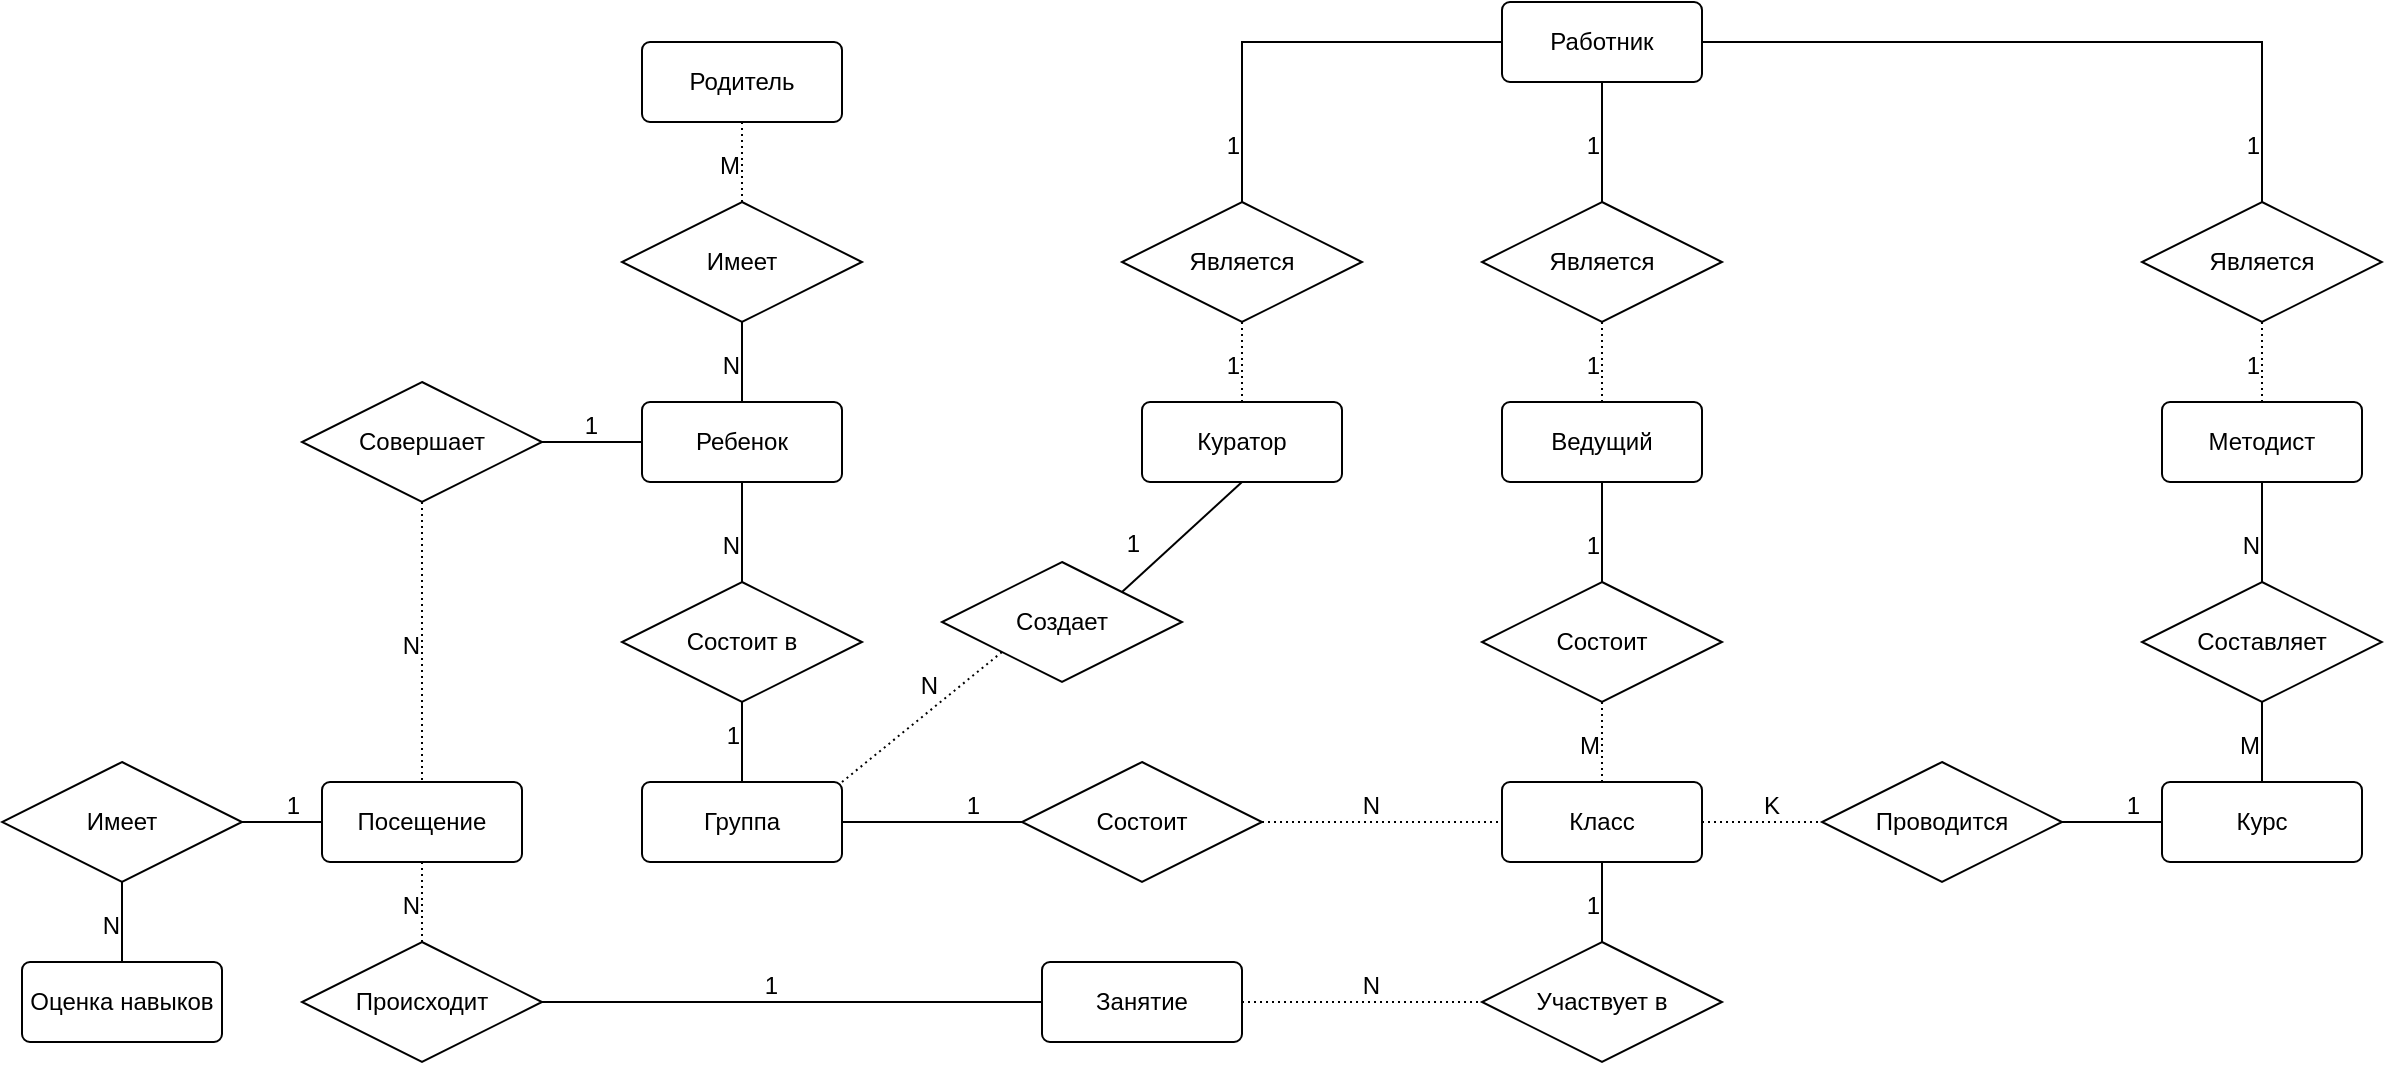 <mxfile version="24.4.4" type="device">
  <diagram name="Страница — 1" id="0p8y_p7-U32MXHyW9Bdp">
    <mxGraphModel dx="2335" dy="768" grid="1" gridSize="10" guides="1" tooltips="1" connect="1" arrows="1" fold="1" page="1" pageScale="1" pageWidth="1100" pageHeight="850" math="0" shadow="0">
      <root>
        <mxCell id="0" />
        <mxCell id="1" parent="0" />
        <mxCell id="_kTiPxym_j7PDwbYeOPP-1" value="Ребенок" style="rounded=1;arcSize=10;whiteSpace=wrap;html=1;align=center;" parent="1" vertex="1">
          <mxGeometry x="230" y="250" width="100" height="40" as="geometry" />
        </mxCell>
        <mxCell id="_kTiPxym_j7PDwbYeOPP-2" value="Группа" style="rounded=1;arcSize=10;whiteSpace=wrap;html=1;align=center;" parent="1" vertex="1">
          <mxGeometry x="230" y="440" width="100" height="40" as="geometry" />
        </mxCell>
        <mxCell id="_kTiPxym_j7PDwbYeOPP-3" value="Состоит в" style="shape=rhombus;perimeter=rhombusPerimeter;whiteSpace=wrap;html=1;align=center;" parent="1" vertex="1">
          <mxGeometry x="220" y="340" width="120" height="60" as="geometry" />
        </mxCell>
        <mxCell id="_kTiPxym_j7PDwbYeOPP-4" value="" style="endArrow=none;html=1;rounded=0;exitX=0.5;exitY=1;exitDx=0;exitDy=0;entryX=0.5;entryY=0;entryDx=0;entryDy=0;" parent="1" source="_kTiPxym_j7PDwbYeOPP-3" target="_kTiPxym_j7PDwbYeOPP-2" edge="1">
          <mxGeometry relative="1" as="geometry">
            <mxPoint x="40" y="440" as="sourcePoint" />
            <mxPoint x="200" y="440" as="targetPoint" />
          </mxGeometry>
        </mxCell>
        <mxCell id="_kTiPxym_j7PDwbYeOPP-5" value="1" style="resizable=0;html=1;whiteSpace=wrap;align=right;verticalAlign=bottom;" parent="_kTiPxym_j7PDwbYeOPP-4" connectable="0" vertex="1">
          <mxGeometry x="1" relative="1" as="geometry">
            <mxPoint y="-15" as="offset" />
          </mxGeometry>
        </mxCell>
        <mxCell id="_kTiPxym_j7PDwbYeOPP-6" value="" style="endArrow=none;html=1;rounded=0;exitX=0.5;exitY=1;exitDx=0;exitDy=0;entryX=0.5;entryY=0;entryDx=0;entryDy=0;" parent="1" source="_kTiPxym_j7PDwbYeOPP-1" target="_kTiPxym_j7PDwbYeOPP-3" edge="1">
          <mxGeometry relative="1" as="geometry">
            <mxPoint x="390" y="320" as="sourcePoint" />
            <mxPoint x="550" y="320" as="targetPoint" />
          </mxGeometry>
        </mxCell>
        <mxCell id="_kTiPxym_j7PDwbYeOPP-7" value="N" style="resizable=0;html=1;whiteSpace=wrap;align=right;verticalAlign=bottom;" parent="_kTiPxym_j7PDwbYeOPP-6" connectable="0" vertex="1">
          <mxGeometry x="1" relative="1" as="geometry">
            <mxPoint y="-10" as="offset" />
          </mxGeometry>
        </mxCell>
        <mxCell id="_kTiPxym_j7PDwbYeOPP-8" value="Работник" style="rounded=1;arcSize=10;whiteSpace=wrap;html=1;align=center;" parent="1" vertex="1">
          <mxGeometry x="660" y="50" width="100" height="40" as="geometry" />
        </mxCell>
        <mxCell id="_kTiPxym_j7PDwbYeOPP-9" value="Является" style="shape=rhombus;perimeter=rhombusPerimeter;whiteSpace=wrap;html=1;align=center;" parent="1" vertex="1">
          <mxGeometry x="470" y="150" width="120" height="60" as="geometry" />
        </mxCell>
        <mxCell id="_kTiPxym_j7PDwbYeOPP-10" value="Является" style="shape=rhombus;perimeter=rhombusPerimeter;whiteSpace=wrap;html=1;align=center;" parent="1" vertex="1">
          <mxGeometry x="650" y="150" width="120" height="60" as="geometry" />
        </mxCell>
        <mxCell id="_kTiPxym_j7PDwbYeOPP-11" value="Является" style="shape=rhombus;perimeter=rhombusPerimeter;whiteSpace=wrap;html=1;align=center;" parent="1" vertex="1">
          <mxGeometry x="980" y="150" width="120" height="60" as="geometry" />
        </mxCell>
        <mxCell id="_kTiPxym_j7PDwbYeOPP-12" value="Куратор" style="rounded=1;arcSize=10;whiteSpace=wrap;html=1;align=center;" parent="1" vertex="1">
          <mxGeometry x="480" y="250" width="100" height="40" as="geometry" />
        </mxCell>
        <mxCell id="_kTiPxym_j7PDwbYeOPP-13" value="Ведущий" style="rounded=1;arcSize=10;whiteSpace=wrap;html=1;align=center;" parent="1" vertex="1">
          <mxGeometry x="660" y="250" width="100" height="40" as="geometry" />
        </mxCell>
        <mxCell id="_kTiPxym_j7PDwbYeOPP-14" value="Методист" style="rounded=1;arcSize=10;whiteSpace=wrap;html=1;align=center;" parent="1" vertex="1">
          <mxGeometry x="990" y="250" width="100" height="40" as="geometry" />
        </mxCell>
        <mxCell id="_kTiPxym_j7PDwbYeOPP-15" value="" style="endArrow=none;html=1;rounded=0;exitX=0.5;exitY=1;exitDx=0;exitDy=0;entryX=0.5;entryY=0;entryDx=0;entryDy=0;" parent="1" source="_kTiPxym_j7PDwbYeOPP-8" target="_kTiPxym_j7PDwbYeOPP-10" edge="1">
          <mxGeometry relative="1" as="geometry">
            <mxPoint x="690" y="350" as="sourcePoint" />
            <mxPoint x="850" y="350" as="targetPoint" />
          </mxGeometry>
        </mxCell>
        <mxCell id="_kTiPxym_j7PDwbYeOPP-16" value="1" style="resizable=0;html=1;whiteSpace=wrap;align=right;verticalAlign=bottom;" parent="_kTiPxym_j7PDwbYeOPP-15" connectable="0" vertex="1">
          <mxGeometry x="1" relative="1" as="geometry">
            <mxPoint y="-20" as="offset" />
          </mxGeometry>
        </mxCell>
        <mxCell id="_kTiPxym_j7PDwbYeOPP-17" value="" style="endArrow=none;html=1;rounded=0;exitX=0;exitY=0.5;exitDx=0;exitDy=0;entryX=0.5;entryY=0;entryDx=0;entryDy=0;" parent="1" source="_kTiPxym_j7PDwbYeOPP-8" target="_kTiPxym_j7PDwbYeOPP-9" edge="1">
          <mxGeometry relative="1" as="geometry">
            <mxPoint x="520" y="110" as="sourcePoint" />
            <mxPoint x="680" y="110" as="targetPoint" />
            <Array as="points">
              <mxPoint x="530" y="70" />
            </Array>
          </mxGeometry>
        </mxCell>
        <mxCell id="_kTiPxym_j7PDwbYeOPP-18" value="1" style="resizable=0;html=1;whiteSpace=wrap;align=right;verticalAlign=bottom;" parent="_kTiPxym_j7PDwbYeOPP-17" connectable="0" vertex="1">
          <mxGeometry x="1" relative="1" as="geometry">
            <mxPoint y="-20" as="offset" />
          </mxGeometry>
        </mxCell>
        <mxCell id="_kTiPxym_j7PDwbYeOPP-19" value="" style="endArrow=none;html=1;rounded=0;exitX=1;exitY=0.5;exitDx=0;exitDy=0;entryX=0.5;entryY=0;entryDx=0;entryDy=0;" parent="1" source="_kTiPxym_j7PDwbYeOPP-8" target="_kTiPxym_j7PDwbYeOPP-11" edge="1">
          <mxGeometry relative="1" as="geometry">
            <mxPoint x="860" y="80" as="sourcePoint" />
            <mxPoint x="1020" y="80" as="targetPoint" />
            <Array as="points">
              <mxPoint x="1040" y="70" />
            </Array>
          </mxGeometry>
        </mxCell>
        <mxCell id="_kTiPxym_j7PDwbYeOPP-20" value="1" style="resizable=0;html=1;whiteSpace=wrap;align=right;verticalAlign=bottom;" parent="_kTiPxym_j7PDwbYeOPP-19" connectable="0" vertex="1">
          <mxGeometry x="1" relative="1" as="geometry">
            <mxPoint y="-20" as="offset" />
          </mxGeometry>
        </mxCell>
        <mxCell id="_kTiPxym_j7PDwbYeOPP-21" value="" style="endArrow=none;html=1;rounded=0;dashed=1;dashPattern=1 2;exitX=0.5;exitY=1;exitDx=0;exitDy=0;entryX=0.5;entryY=0;entryDx=0;entryDy=0;" parent="1" source="_kTiPxym_j7PDwbYeOPP-9" target="_kTiPxym_j7PDwbYeOPP-12" edge="1">
          <mxGeometry relative="1" as="geometry">
            <mxPoint x="590" y="340" as="sourcePoint" />
            <mxPoint x="750" y="340" as="targetPoint" />
          </mxGeometry>
        </mxCell>
        <mxCell id="_kTiPxym_j7PDwbYeOPP-22" value="1" style="resizable=0;html=1;whiteSpace=wrap;align=right;verticalAlign=bottom;" parent="_kTiPxym_j7PDwbYeOPP-21" connectable="0" vertex="1">
          <mxGeometry x="1" relative="1" as="geometry">
            <mxPoint y="-10" as="offset" />
          </mxGeometry>
        </mxCell>
        <mxCell id="_kTiPxym_j7PDwbYeOPP-23" value="" style="endArrow=none;html=1;rounded=0;dashed=1;dashPattern=1 2;exitX=0.5;exitY=1;exitDx=0;exitDy=0;entryX=0.5;entryY=0;entryDx=0;entryDy=0;" parent="1" source="_kTiPxym_j7PDwbYeOPP-10" target="_kTiPxym_j7PDwbYeOPP-13" edge="1">
          <mxGeometry relative="1" as="geometry">
            <mxPoint x="590" y="340" as="sourcePoint" />
            <mxPoint x="750" y="340" as="targetPoint" />
          </mxGeometry>
        </mxCell>
        <mxCell id="_kTiPxym_j7PDwbYeOPP-24" value="1" style="resizable=0;html=1;whiteSpace=wrap;align=right;verticalAlign=bottom;" parent="_kTiPxym_j7PDwbYeOPP-23" connectable="0" vertex="1">
          <mxGeometry x="1" relative="1" as="geometry">
            <mxPoint y="-10" as="offset" />
          </mxGeometry>
        </mxCell>
        <mxCell id="_kTiPxym_j7PDwbYeOPP-25" value="" style="endArrow=none;html=1;rounded=0;dashed=1;dashPattern=1 2;exitX=0.5;exitY=1;exitDx=0;exitDy=0;entryX=0.5;entryY=0;entryDx=0;entryDy=0;" parent="1" source="_kTiPxym_j7PDwbYeOPP-11" target="_kTiPxym_j7PDwbYeOPP-14" edge="1">
          <mxGeometry relative="1" as="geometry">
            <mxPoint x="820" y="330" as="sourcePoint" />
            <mxPoint x="980" y="330" as="targetPoint" />
          </mxGeometry>
        </mxCell>
        <mxCell id="_kTiPxym_j7PDwbYeOPP-26" value="1" style="resizable=0;html=1;whiteSpace=wrap;align=right;verticalAlign=bottom;" parent="_kTiPxym_j7PDwbYeOPP-25" connectable="0" vertex="1">
          <mxGeometry x="1" relative="1" as="geometry">
            <mxPoint y="-10" as="offset" />
          </mxGeometry>
        </mxCell>
        <mxCell id="_kTiPxym_j7PDwbYeOPP-27" value="Создает" style="shape=rhombus;perimeter=rhombusPerimeter;whiteSpace=wrap;html=1;align=center;" parent="1" vertex="1">
          <mxGeometry x="380" y="330" width="120" height="60" as="geometry" />
        </mxCell>
        <mxCell id="_kTiPxym_j7PDwbYeOPP-30" value="" style="endArrow=none;html=1;rounded=0;exitX=1;exitY=0;exitDx=0;exitDy=0;entryX=0.5;entryY=1;entryDx=0;entryDy=0;" parent="1" source="_kTiPxym_j7PDwbYeOPP-27" target="_kTiPxym_j7PDwbYeOPP-12" edge="1">
          <mxGeometry relative="1" as="geometry">
            <mxPoint x="530" y="340" as="sourcePoint" />
            <mxPoint x="690" y="340" as="targetPoint" />
          </mxGeometry>
        </mxCell>
        <mxCell id="_kTiPxym_j7PDwbYeOPP-31" value="1" style="resizable=0;html=1;whiteSpace=wrap;align=right;verticalAlign=bottom;" parent="_kTiPxym_j7PDwbYeOPP-30" connectable="0" vertex="1">
          <mxGeometry x="1" relative="1" as="geometry">
            <mxPoint x="-50" y="40" as="offset" />
          </mxGeometry>
        </mxCell>
        <mxCell id="_kTiPxym_j7PDwbYeOPP-32" value="Составляет" style="shape=rhombus;perimeter=rhombusPerimeter;whiteSpace=wrap;html=1;align=center;" parent="1" vertex="1">
          <mxGeometry x="980" y="340" width="120" height="60" as="geometry" />
        </mxCell>
        <mxCell id="_kTiPxym_j7PDwbYeOPP-33" value="Курс" style="rounded=1;arcSize=10;whiteSpace=wrap;html=1;align=center;" parent="1" vertex="1">
          <mxGeometry x="990" y="440" width="100" height="40" as="geometry" />
        </mxCell>
        <mxCell id="_kTiPxym_j7PDwbYeOPP-34" value="" style="endArrow=none;html=1;rounded=0;exitX=0.5;exitY=1;exitDx=0;exitDy=0;entryX=0.5;entryY=0;entryDx=0;entryDy=0;" parent="1" source="_kTiPxym_j7PDwbYeOPP-14" target="_kTiPxym_j7PDwbYeOPP-32" edge="1">
          <mxGeometry relative="1" as="geometry">
            <mxPoint x="840" y="360" as="sourcePoint" />
            <mxPoint x="1000" y="360" as="targetPoint" />
          </mxGeometry>
        </mxCell>
        <mxCell id="_kTiPxym_j7PDwbYeOPP-35" value="N" style="resizable=0;html=1;whiteSpace=wrap;align=right;verticalAlign=bottom;" parent="_kTiPxym_j7PDwbYeOPP-34" connectable="0" vertex="1">
          <mxGeometry x="1" relative="1" as="geometry">
            <mxPoint y="-10" as="offset" />
          </mxGeometry>
        </mxCell>
        <mxCell id="_kTiPxym_j7PDwbYeOPP-38" value="" style="endArrow=none;html=1;rounded=0;exitX=0.5;exitY=1;exitDx=0;exitDy=0;entryX=0.5;entryY=0;entryDx=0;entryDy=0;" parent="1" source="_kTiPxym_j7PDwbYeOPP-32" target="_kTiPxym_j7PDwbYeOPP-33" edge="1">
          <mxGeometry relative="1" as="geometry">
            <mxPoint x="810" y="420" as="sourcePoint" />
            <mxPoint x="970" y="420" as="targetPoint" />
          </mxGeometry>
        </mxCell>
        <mxCell id="_kTiPxym_j7PDwbYeOPP-39" value="M" style="resizable=0;html=1;whiteSpace=wrap;align=right;verticalAlign=bottom;" parent="_kTiPxym_j7PDwbYeOPP-38" connectable="0" vertex="1">
          <mxGeometry x="1" relative="1" as="geometry">
            <mxPoint y="-10" as="offset" />
          </mxGeometry>
        </mxCell>
        <mxCell id="_kTiPxym_j7PDwbYeOPP-41" value="Класс" style="rounded=1;arcSize=10;whiteSpace=wrap;html=1;align=center;" parent="1" vertex="1">
          <mxGeometry x="660" y="440" width="100" height="40" as="geometry" />
        </mxCell>
        <mxCell id="_kTiPxym_j7PDwbYeOPP-42" value="Проводится" style="shape=rhombus;perimeter=rhombusPerimeter;whiteSpace=wrap;html=1;align=center;" parent="1" vertex="1">
          <mxGeometry x="820" y="430" width="120" height="60" as="geometry" />
        </mxCell>
        <mxCell id="_kTiPxym_j7PDwbYeOPP-43" value="Состоит" style="shape=rhombus;perimeter=rhombusPerimeter;whiteSpace=wrap;html=1;align=center;" parent="1" vertex="1">
          <mxGeometry x="650" y="340" width="120" height="60" as="geometry" />
        </mxCell>
        <mxCell id="_kTiPxym_j7PDwbYeOPP-44" value="Состоит" style="shape=rhombus;perimeter=rhombusPerimeter;whiteSpace=wrap;html=1;align=center;" parent="1" vertex="1">
          <mxGeometry x="420" y="430" width="120" height="60" as="geometry" />
        </mxCell>
        <mxCell id="_kTiPxym_j7PDwbYeOPP-47" value="" style="endArrow=none;html=1;rounded=0;exitX=1;exitY=0.5;exitDx=0;exitDy=0;entryX=0;entryY=0.5;entryDx=0;entryDy=0;" parent="1" source="_kTiPxym_j7PDwbYeOPP-42" target="_kTiPxym_j7PDwbYeOPP-33" edge="1">
          <mxGeometry relative="1" as="geometry">
            <mxPoint x="860" y="520" as="sourcePoint" />
            <mxPoint x="1020" y="520" as="targetPoint" />
          </mxGeometry>
        </mxCell>
        <mxCell id="_kTiPxym_j7PDwbYeOPP-48" value="1" style="resizable=0;html=1;whiteSpace=wrap;align=right;verticalAlign=bottom;" parent="_kTiPxym_j7PDwbYeOPP-47" connectable="0" vertex="1">
          <mxGeometry x="1" relative="1" as="geometry">
            <mxPoint x="-10" as="offset" />
          </mxGeometry>
        </mxCell>
        <mxCell id="_kTiPxym_j7PDwbYeOPP-49" value="" style="endArrow=none;html=1;rounded=0;exitX=0.5;exitY=1;exitDx=0;exitDy=0;entryX=0.5;entryY=0;entryDx=0;entryDy=0;" parent="1" source="_kTiPxym_j7PDwbYeOPP-13" target="_kTiPxym_j7PDwbYeOPP-43" edge="1">
          <mxGeometry relative="1" as="geometry">
            <mxPoint x="750" y="320" as="sourcePoint" />
            <mxPoint x="910" y="320" as="targetPoint" />
          </mxGeometry>
        </mxCell>
        <mxCell id="_kTiPxym_j7PDwbYeOPP-50" value="1" style="resizable=0;html=1;whiteSpace=wrap;align=right;verticalAlign=bottom;" parent="_kTiPxym_j7PDwbYeOPP-49" connectable="0" vertex="1">
          <mxGeometry x="1" relative="1" as="geometry">
            <mxPoint y="-10" as="offset" />
          </mxGeometry>
        </mxCell>
        <mxCell id="_kTiPxym_j7PDwbYeOPP-51" value="" style="endArrow=none;html=1;rounded=0;exitX=1;exitY=0.5;exitDx=0;exitDy=0;entryX=0;entryY=0.5;entryDx=0;entryDy=0;" parent="1" source="_kTiPxym_j7PDwbYeOPP-2" target="_kTiPxym_j7PDwbYeOPP-44" edge="1">
          <mxGeometry relative="1" as="geometry">
            <mxPoint x="360" y="510" as="sourcePoint" />
            <mxPoint x="520" y="510" as="targetPoint" />
          </mxGeometry>
        </mxCell>
        <mxCell id="_kTiPxym_j7PDwbYeOPP-52" value="1" style="resizable=0;html=1;whiteSpace=wrap;align=right;verticalAlign=bottom;" parent="_kTiPxym_j7PDwbYeOPP-51" connectable="0" vertex="1">
          <mxGeometry x="1" relative="1" as="geometry">
            <mxPoint x="-20" as="offset" />
          </mxGeometry>
        </mxCell>
        <mxCell id="_kTiPxym_j7PDwbYeOPP-53" value="" style="endArrow=none;html=1;rounded=0;dashed=1;dashPattern=1 2;exitX=1;exitY=0.5;exitDx=0;exitDy=0;entryX=0;entryY=0.5;entryDx=0;entryDy=0;" parent="1" source="_kTiPxym_j7PDwbYeOPP-44" target="_kTiPxym_j7PDwbYeOPP-41" edge="1">
          <mxGeometry relative="1" as="geometry">
            <mxPoint x="680" y="490" as="sourcePoint" />
            <mxPoint x="840" y="490" as="targetPoint" />
          </mxGeometry>
        </mxCell>
        <mxCell id="_kTiPxym_j7PDwbYeOPP-54" value="N" style="resizable=0;html=1;whiteSpace=wrap;align=right;verticalAlign=bottom;" parent="_kTiPxym_j7PDwbYeOPP-53" connectable="0" vertex="1">
          <mxGeometry x="1" relative="1" as="geometry">
            <mxPoint x="-60" as="offset" />
          </mxGeometry>
        </mxCell>
        <mxCell id="_kTiPxym_j7PDwbYeOPP-55" value="" style="endArrow=none;html=1;rounded=0;dashed=1;dashPattern=1 2;exitX=1;exitY=0.5;exitDx=0;exitDy=0;entryX=0;entryY=0.5;entryDx=0;entryDy=0;" parent="1" source="_kTiPxym_j7PDwbYeOPP-41" target="_kTiPxym_j7PDwbYeOPP-42" edge="1">
          <mxGeometry relative="1" as="geometry">
            <mxPoint x="710" y="520" as="sourcePoint" />
            <mxPoint x="780" y="460" as="targetPoint" />
          </mxGeometry>
        </mxCell>
        <mxCell id="_kTiPxym_j7PDwbYeOPP-56" value="K" style="resizable=0;html=1;whiteSpace=wrap;align=right;verticalAlign=bottom;" parent="_kTiPxym_j7PDwbYeOPP-55" connectable="0" vertex="1">
          <mxGeometry x="1" relative="1" as="geometry">
            <mxPoint x="-20" as="offset" />
          </mxGeometry>
        </mxCell>
        <mxCell id="_kTiPxym_j7PDwbYeOPP-57" value="" style="endArrow=none;html=1;rounded=0;dashed=1;dashPattern=1 2;exitX=0.5;exitY=1;exitDx=0;exitDy=0;entryX=0.5;entryY=0;entryDx=0;entryDy=0;" parent="1" source="_kTiPxym_j7PDwbYeOPP-43" target="_kTiPxym_j7PDwbYeOPP-41" edge="1">
          <mxGeometry relative="1" as="geometry">
            <mxPoint x="770" y="400" as="sourcePoint" />
            <mxPoint x="930" y="400" as="targetPoint" />
          </mxGeometry>
        </mxCell>
        <mxCell id="_kTiPxym_j7PDwbYeOPP-58" value="M" style="resizable=0;html=1;whiteSpace=wrap;align=right;verticalAlign=bottom;" parent="_kTiPxym_j7PDwbYeOPP-57" connectable="0" vertex="1">
          <mxGeometry x="1" relative="1" as="geometry">
            <mxPoint y="-10" as="offset" />
          </mxGeometry>
        </mxCell>
        <mxCell id="_kTiPxym_j7PDwbYeOPP-68" value="Участвует в" style="shape=rhombus;perimeter=rhombusPerimeter;whiteSpace=wrap;html=1;align=center;" parent="1" vertex="1">
          <mxGeometry x="650" y="520" width="120" height="60" as="geometry" />
        </mxCell>
        <mxCell id="_kTiPxym_j7PDwbYeOPP-69" value="Занятие" style="rounded=1;arcSize=10;whiteSpace=wrap;html=1;align=center;" parent="1" vertex="1">
          <mxGeometry x="430" y="530" width="100" height="40" as="geometry" />
        </mxCell>
        <mxCell id="_kTiPxym_j7PDwbYeOPP-72" value="" style="endArrow=none;html=1;rounded=0;dashed=1;dashPattern=1 2;exitX=1;exitY=0.5;exitDx=0;exitDy=0;entryX=0;entryY=0.5;entryDx=0;entryDy=0;" parent="1" source="_kTiPxym_j7PDwbYeOPP-69" target="_kTiPxym_j7PDwbYeOPP-68" edge="1">
          <mxGeometry relative="1" as="geometry">
            <mxPoint x="520" y="580" as="sourcePoint" />
            <mxPoint x="680" y="580" as="targetPoint" />
          </mxGeometry>
        </mxCell>
        <mxCell id="_kTiPxym_j7PDwbYeOPP-73" value="N" style="resizable=0;html=1;whiteSpace=wrap;align=right;verticalAlign=bottom;" parent="_kTiPxym_j7PDwbYeOPP-72" connectable="0" vertex="1">
          <mxGeometry x="1" relative="1" as="geometry">
            <mxPoint x="-50" as="offset" />
          </mxGeometry>
        </mxCell>
        <mxCell id="_kTiPxym_j7PDwbYeOPP-74" value="" style="endArrow=none;html=1;rounded=0;exitX=0.5;exitY=1;exitDx=0;exitDy=0;entryX=0.5;entryY=0;entryDx=0;entryDy=0;" parent="1" source="_kTiPxym_j7PDwbYeOPP-41" target="_kTiPxym_j7PDwbYeOPP-68" edge="1">
          <mxGeometry relative="1" as="geometry">
            <mxPoint x="750" y="520" as="sourcePoint" />
            <mxPoint x="910" y="520" as="targetPoint" />
          </mxGeometry>
        </mxCell>
        <mxCell id="_kTiPxym_j7PDwbYeOPP-75" value="1" style="resizable=0;html=1;whiteSpace=wrap;align=right;verticalAlign=bottom;" parent="_kTiPxym_j7PDwbYeOPP-74" connectable="0" vertex="1">
          <mxGeometry x="1" relative="1" as="geometry">
            <mxPoint y="-10" as="offset" />
          </mxGeometry>
        </mxCell>
        <mxCell id="_kTiPxym_j7PDwbYeOPP-76" value="Посещение" style="rounded=1;arcSize=10;whiteSpace=wrap;html=1;align=center;" parent="1" vertex="1">
          <mxGeometry x="70" y="440" width="100" height="40" as="geometry" />
        </mxCell>
        <mxCell id="_kTiPxym_j7PDwbYeOPP-77" value="Совершает" style="shape=rhombus;perimeter=rhombusPerimeter;whiteSpace=wrap;html=1;align=center;" parent="1" vertex="1">
          <mxGeometry x="60" y="240" width="120" height="60" as="geometry" />
        </mxCell>
        <mxCell id="_kTiPxym_j7PDwbYeOPP-78" value="" style="endArrow=none;html=1;rounded=0;exitX=1;exitY=0.5;exitDx=0;exitDy=0;entryX=0;entryY=0.5;entryDx=0;entryDy=0;" parent="1" source="_kTiPxym_j7PDwbYeOPP-77" target="_kTiPxym_j7PDwbYeOPP-1" edge="1">
          <mxGeometry relative="1" as="geometry">
            <mxPoint x="190" y="150" as="sourcePoint" />
            <mxPoint x="350" y="150" as="targetPoint" />
          </mxGeometry>
        </mxCell>
        <mxCell id="_kTiPxym_j7PDwbYeOPP-79" value="1" style="resizable=0;html=1;whiteSpace=wrap;align=right;verticalAlign=bottom;" parent="_kTiPxym_j7PDwbYeOPP-78" connectable="0" vertex="1">
          <mxGeometry x="1" relative="1" as="geometry">
            <mxPoint x="-21" as="offset" />
          </mxGeometry>
        </mxCell>
        <mxCell id="_kTiPxym_j7PDwbYeOPP-82" value="Происходит" style="shape=rhombus;perimeter=rhombusPerimeter;whiteSpace=wrap;html=1;align=center;" parent="1" vertex="1">
          <mxGeometry x="60" y="520" width="120" height="60" as="geometry" />
        </mxCell>
        <mxCell id="_kTiPxym_j7PDwbYeOPP-83" value="" style="endArrow=none;html=1;rounded=0;dashed=1;dashPattern=1 2;exitX=0.5;exitY=1;exitDx=0;exitDy=0;entryX=0.5;entryY=0;entryDx=0;entryDy=0;" parent="1" source="_kTiPxym_j7PDwbYeOPP-77" target="_kTiPxym_j7PDwbYeOPP-76" edge="1">
          <mxGeometry relative="1" as="geometry">
            <mxPoint x="100" y="370" as="sourcePoint" />
            <mxPoint x="260" y="370" as="targetPoint" />
          </mxGeometry>
        </mxCell>
        <mxCell id="_kTiPxym_j7PDwbYeOPP-84" value="N" style="resizable=0;html=1;whiteSpace=wrap;align=right;verticalAlign=bottom;" parent="_kTiPxym_j7PDwbYeOPP-83" connectable="0" vertex="1">
          <mxGeometry x="1" relative="1" as="geometry">
            <mxPoint y="-60" as="offset" />
          </mxGeometry>
        </mxCell>
        <mxCell id="_kTiPxym_j7PDwbYeOPP-85" value="" style="endArrow=none;html=1;rounded=0;exitX=1;exitY=0.5;exitDx=0;exitDy=0;entryX=0;entryY=0.5;entryDx=0;entryDy=0;" parent="1" source="_kTiPxym_j7PDwbYeOPP-82" target="_kTiPxym_j7PDwbYeOPP-69" edge="1">
          <mxGeometry relative="1" as="geometry">
            <mxPoint x="230" y="550" as="sourcePoint" />
            <mxPoint x="390" y="550" as="targetPoint" />
          </mxGeometry>
        </mxCell>
        <mxCell id="_kTiPxym_j7PDwbYeOPP-86" value="1" style="resizable=0;html=1;whiteSpace=wrap;align=right;verticalAlign=bottom;" parent="_kTiPxym_j7PDwbYeOPP-85" connectable="0" vertex="1">
          <mxGeometry x="1" relative="1" as="geometry">
            <mxPoint x="-131" as="offset" />
          </mxGeometry>
        </mxCell>
        <mxCell id="_kTiPxym_j7PDwbYeOPP-87" value="" style="endArrow=none;html=1;rounded=0;dashed=1;dashPattern=1 2;exitX=0.5;exitY=1;exitDx=0;exitDy=0;entryX=0.5;entryY=0;entryDx=0;entryDy=0;" parent="1" source="_kTiPxym_j7PDwbYeOPP-76" target="_kTiPxym_j7PDwbYeOPP-82" edge="1">
          <mxGeometry relative="1" as="geometry">
            <mxPoint x="100" y="500" as="sourcePoint" />
            <mxPoint x="260" y="500" as="targetPoint" />
          </mxGeometry>
        </mxCell>
        <mxCell id="_kTiPxym_j7PDwbYeOPP-88" value="N" style="resizable=0;html=1;whiteSpace=wrap;align=right;verticalAlign=bottom;" parent="_kTiPxym_j7PDwbYeOPP-87" connectable="0" vertex="1">
          <mxGeometry x="1" relative="1" as="geometry">
            <mxPoint y="-10" as="offset" />
          </mxGeometry>
        </mxCell>
        <mxCell id="_kTiPxym_j7PDwbYeOPP-89" value="Имеет" style="shape=rhombus;perimeter=rhombusPerimeter;whiteSpace=wrap;html=1;align=center;" parent="1" vertex="1">
          <mxGeometry x="-90" y="430" width="120" height="60" as="geometry" />
        </mxCell>
        <mxCell id="_kTiPxym_j7PDwbYeOPP-90" value="Оценка навыков" style="rounded=1;arcSize=10;whiteSpace=wrap;html=1;align=center;" parent="1" vertex="1">
          <mxGeometry x="-80" y="530" width="100" height="40" as="geometry" />
        </mxCell>
        <mxCell id="_kTiPxym_j7PDwbYeOPP-91" value="" style="endArrow=none;html=1;rounded=0;exitX=0.5;exitY=1;exitDx=0;exitDy=0;entryX=0.5;entryY=0;entryDx=0;entryDy=0;" parent="1" source="_kTiPxym_j7PDwbYeOPP-89" target="_kTiPxym_j7PDwbYeOPP-90" edge="1">
          <mxGeometry relative="1" as="geometry">
            <mxPoint x="-180" y="510" as="sourcePoint" />
            <mxPoint x="-20" y="510" as="targetPoint" />
          </mxGeometry>
        </mxCell>
        <mxCell id="_kTiPxym_j7PDwbYeOPP-92" value="N" style="resizable=0;html=1;whiteSpace=wrap;align=right;verticalAlign=bottom;" parent="_kTiPxym_j7PDwbYeOPP-91" connectable="0" vertex="1">
          <mxGeometry x="1" relative="1" as="geometry">
            <mxPoint y="-10" as="offset" />
          </mxGeometry>
        </mxCell>
        <mxCell id="_kTiPxym_j7PDwbYeOPP-93" value="" style="endArrow=none;html=1;rounded=0;exitX=1;exitY=0.5;exitDx=0;exitDy=0;entryX=0;entryY=0.5;entryDx=0;entryDy=0;" parent="1" source="_kTiPxym_j7PDwbYeOPP-89" target="_kTiPxym_j7PDwbYeOPP-76" edge="1">
          <mxGeometry relative="1" as="geometry">
            <mxPoint x="-90" y="340" as="sourcePoint" />
            <mxPoint x="70" y="340" as="targetPoint" />
          </mxGeometry>
        </mxCell>
        <mxCell id="_kTiPxym_j7PDwbYeOPP-94" value="1" style="resizable=0;html=1;whiteSpace=wrap;align=right;verticalAlign=bottom;" parent="_kTiPxym_j7PDwbYeOPP-93" connectable="0" vertex="1">
          <mxGeometry x="1" relative="1" as="geometry">
            <mxPoint x="-10" as="offset" />
          </mxGeometry>
        </mxCell>
        <mxCell id="pCwg-_sepIPihJOFFdp4-1" value="Родитель" style="rounded=1;arcSize=10;whiteSpace=wrap;html=1;align=center;" vertex="1" parent="1">
          <mxGeometry x="230" y="70" width="100" height="40" as="geometry" />
        </mxCell>
        <mxCell id="pCwg-_sepIPihJOFFdp4-2" value="Имеет" style="shape=rhombus;perimeter=rhombusPerimeter;whiteSpace=wrap;html=1;align=center;" vertex="1" parent="1">
          <mxGeometry x="220" y="150" width="120" height="60" as="geometry" />
        </mxCell>
        <mxCell id="pCwg-_sepIPihJOFFdp4-3" value="" style="endArrow=none;html=1;rounded=0;dashed=1;dashPattern=1 2;exitX=1;exitY=0;exitDx=0;exitDy=0;entryX=0;entryY=1;entryDx=0;entryDy=0;" edge="1" parent="1" source="_kTiPxym_j7PDwbYeOPP-2" target="_kTiPxym_j7PDwbYeOPP-27">
          <mxGeometry relative="1" as="geometry">
            <mxPoint x="350" y="420" as="sourcePoint" />
            <mxPoint x="510" y="420" as="targetPoint" />
          </mxGeometry>
        </mxCell>
        <mxCell id="pCwg-_sepIPihJOFFdp4-4" value="N" style="resizable=0;html=1;whiteSpace=wrap;align=right;verticalAlign=bottom;" connectable="0" vertex="1" parent="pCwg-_sepIPihJOFFdp4-3">
          <mxGeometry x="1" relative="1" as="geometry">
            <mxPoint x="-30" y="25" as="offset" />
          </mxGeometry>
        </mxCell>
        <mxCell id="pCwg-_sepIPihJOFFdp4-5" value="" style="endArrow=none;html=1;rounded=0;exitX=0.5;exitY=1;exitDx=0;exitDy=0;entryX=0.5;entryY=0;entryDx=0;entryDy=0;" edge="1" parent="1" source="pCwg-_sepIPihJOFFdp4-2" target="_kTiPxym_j7PDwbYeOPP-1">
          <mxGeometry relative="1" as="geometry">
            <mxPoint x="280" y="230" as="sourcePoint" />
            <mxPoint x="440" y="230" as="targetPoint" />
          </mxGeometry>
        </mxCell>
        <mxCell id="pCwg-_sepIPihJOFFdp4-6" value="N" style="resizable=0;html=1;whiteSpace=wrap;align=right;verticalAlign=bottom;" connectable="0" vertex="1" parent="pCwg-_sepIPihJOFFdp4-5">
          <mxGeometry x="1" relative="1" as="geometry">
            <mxPoint y="-10" as="offset" />
          </mxGeometry>
        </mxCell>
        <mxCell id="pCwg-_sepIPihJOFFdp4-7" value="" style="endArrow=none;html=1;rounded=0;dashed=1;dashPattern=1 2;exitX=0.5;exitY=0;exitDx=0;exitDy=0;entryX=0.5;entryY=1;entryDx=0;entryDy=0;" edge="1" parent="1" source="pCwg-_sepIPihJOFFdp4-2" target="pCwg-_sepIPihJOFFdp4-1">
          <mxGeometry relative="1" as="geometry">
            <mxPoint x="300" y="150" as="sourcePoint" />
            <mxPoint x="460" y="150" as="targetPoint" />
          </mxGeometry>
        </mxCell>
        <mxCell id="pCwg-_sepIPihJOFFdp4-8" value="M" style="resizable=0;html=1;whiteSpace=wrap;align=right;verticalAlign=bottom;" connectable="0" vertex="1" parent="pCwg-_sepIPihJOFFdp4-7">
          <mxGeometry x="1" relative="1" as="geometry">
            <mxPoint y="30" as="offset" />
          </mxGeometry>
        </mxCell>
      </root>
    </mxGraphModel>
  </diagram>
</mxfile>
